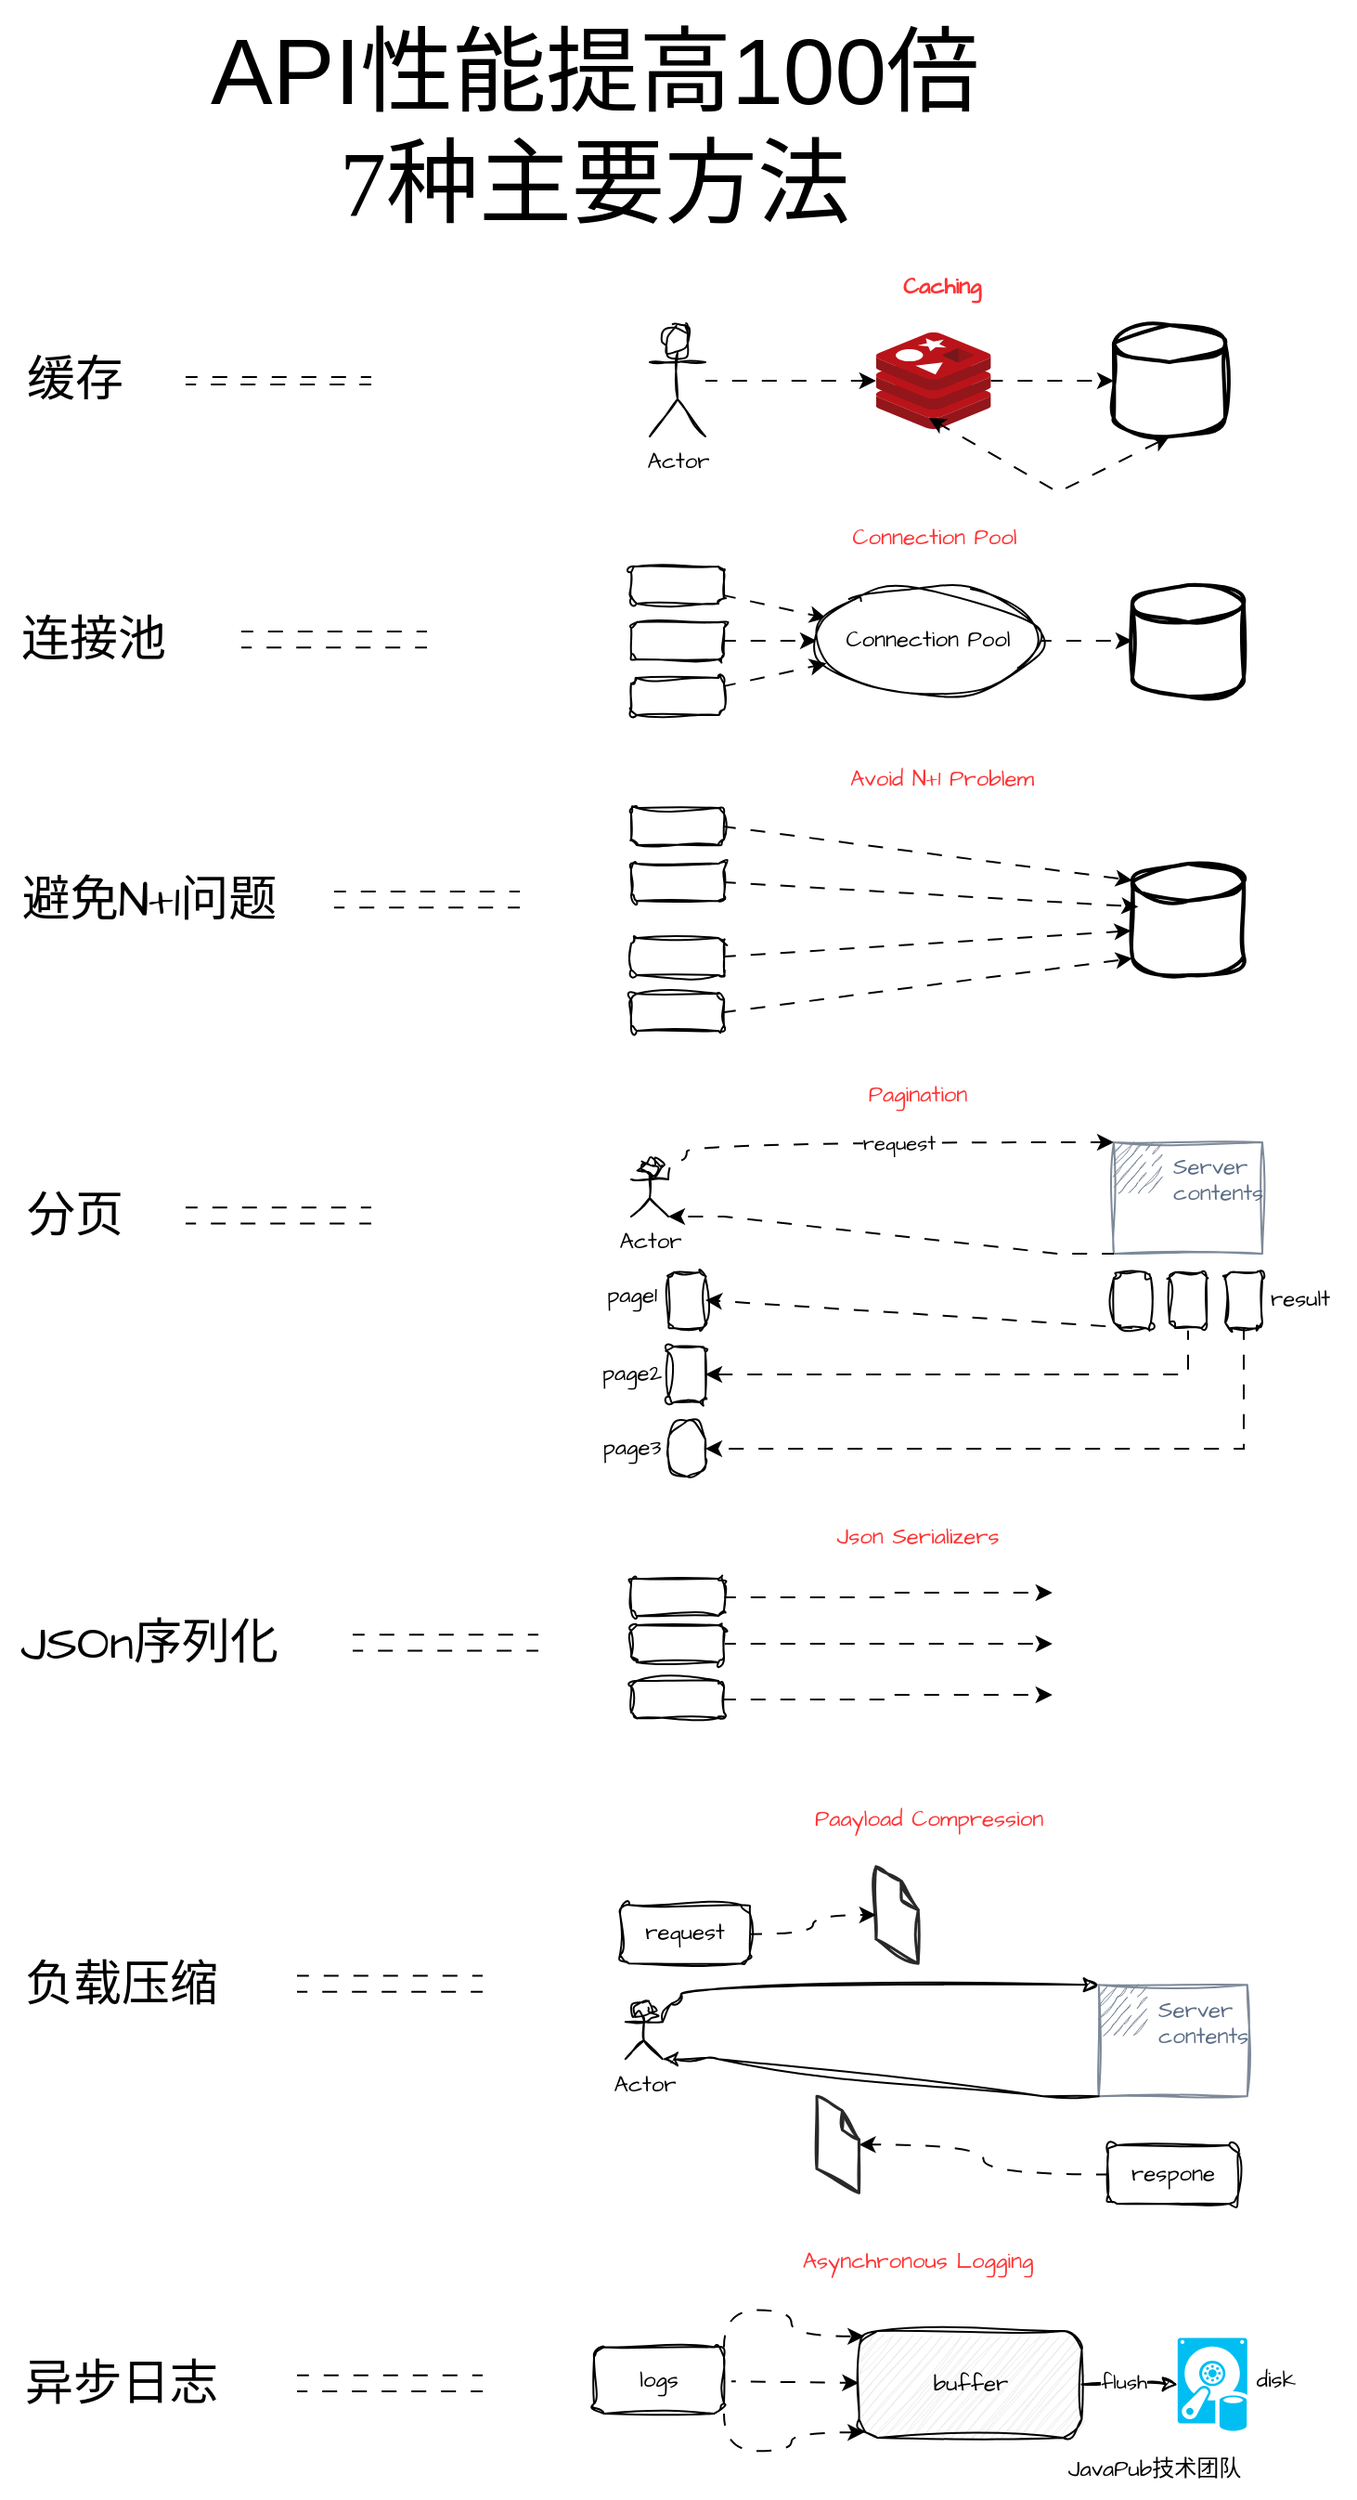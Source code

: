 <mxfile version="24.8.4">
  <diagram name="第 1 页" id="xSwY8589drfaOPCu5hti">
    <mxGraphModel dx="1865" dy="1044" grid="1" gridSize="10" guides="1" tooltips="1" connect="1" arrows="1" fold="1" page="1" pageScale="1" pageWidth="827" pageHeight="1169" math="0" shadow="0">
      <root>
        <mxCell id="0" />
        <mxCell id="1" parent="0" />
        <mxCell id="k_qER6fOcCXiL-DizDap-2" value="&lt;font face=&quot;Helvetica&quot; style=&quot;font-size: 50px;&quot;&gt;API性能提高100倍&lt;/font&gt;&lt;div style=&quot;font-size: 50px;&quot;&gt;&lt;div style=&quot;&quot;&gt;&lt;font face=&quot;_zcXrtlh5u2Q-dHwDHXc&quot; style=&quot;font-size: 50px;&quot;&gt;7种主要方法&lt;/font&gt;&lt;/div&gt;&lt;/div&gt;" style="text;html=1;align=center;verticalAlign=middle;resizable=0;points=[];autosize=1;strokeColor=none;fillColor=none;fontFamily=Architects Daughter;fontSource=https%3A%2F%2Ffonts.googleapis.com%2Fcss%3Ffamily%3DArchitects%2BDaughter;" parent="1" vertex="1">
          <mxGeometry x="180" y="55" width="440" height="140" as="geometry" />
        </mxCell>
        <mxCell id="k_qER6fOcCXiL-DizDap-3" value="&lt;font style=&quot;font-size: 26px;&quot;&gt;缓存&lt;/font&gt;" style="text;html=1;align=center;verticalAlign=middle;resizable=0;points=[];autosize=1;strokeColor=none;fillColor=none;fontFamily=Architects Daughter;fontSource=https%3A%2F%2Ffonts.googleapis.com%2Fcss%3Ffamily%3DArchitects%2BDaughter;sketch=1;curveFitting=1;jiggle=2;" parent="1" vertex="1">
          <mxGeometry x="80" y="240" width="80" height="40" as="geometry" />
        </mxCell>
        <mxCell id="k_qER6fOcCXiL-DizDap-5" value="" style="shape=link;html=1;rounded=0;hachureGap=4;fontFamily=Architects Daughter;fontSource=https%3A%2F%2Ffonts.googleapis.com%2Fcss%3Ffamily%3DArchitects%2BDaughter;flowAnimation=1;" parent="1" edge="1">
          <mxGeometry width="100" relative="1" as="geometry">
            <mxPoint x="180" y="260" as="sourcePoint" />
            <mxPoint x="280" y="260" as="targetPoint" />
          </mxGeometry>
        </mxCell>
        <mxCell id="k_qER6fOcCXiL-DizDap-28" value="" style="edgeStyle=orthogonalEdgeStyle;rounded=0;hachureGap=4;orthogonalLoop=1;jettySize=auto;html=1;fontFamily=Architects Daughter;fontSource=https%3A%2F%2Ffonts.googleapis.com%2Fcss%3Ffamily%3DArchitects%2BDaughter;flowAnimation=1;" parent="1" source="k_qER6fOcCXiL-DizDap-12" target="k_qER6fOcCXiL-DizDap-25" edge="1">
          <mxGeometry relative="1" as="geometry" />
        </mxCell>
        <mxCell id="k_qER6fOcCXiL-DizDap-12" value="" style="image;aspect=fixed;html=1;points=[];align=center;fontSize=12;image=img/lib/mscae/Cache_Redis_Product.svg;hachureGap=4;fontFamily=Architects Daughter;fontSource=https%3A%2F%2Ffonts.googleapis.com%2Fcss%3Ffamily%3DArchitects%2BDaughter;sketch=1;curveFitting=1;jiggle=2;" parent="1" vertex="1">
          <mxGeometry x="551.9" y="234" width="61.9" height="52" as="geometry" />
        </mxCell>
        <mxCell id="k_qER6fOcCXiL-DizDap-16" value="" style="edgeStyle=orthogonalEdgeStyle;rounded=0;hachureGap=4;orthogonalLoop=1;jettySize=auto;html=1;fontFamily=Architects Daughter;fontSource=https%3A%2F%2Ffonts.googleapis.com%2Fcss%3Ffamily%3DArchitects%2BDaughter;flowAnimation=1;" parent="1" source="k_qER6fOcCXiL-DizDap-14" target="k_qER6fOcCXiL-DizDap-12" edge="1">
          <mxGeometry relative="1" as="geometry" />
        </mxCell>
        <mxCell id="k_qER6fOcCXiL-DizDap-14" value="Actor" style="shape=umlActor;verticalLabelPosition=bottom;verticalAlign=top;html=1;outlineConnect=0;sketch=1;hachureGap=4;jiggle=2;curveFitting=1;fontFamily=Architects Daughter;fontSource=https%3A%2F%2Ffonts.googleapis.com%2Fcss%3Ffamily%3DArchitects%2BDaughter;" parent="1" vertex="1">
          <mxGeometry x="430" y="230" width="30" height="60" as="geometry" />
        </mxCell>
        <mxCell id="k_qER6fOcCXiL-DizDap-25" value="" style="strokeWidth=2;html=1;shape=mxgraph.flowchart.database;whiteSpace=wrap;sketch=1;hachureGap=4;jiggle=2;curveFitting=1;fontFamily=Architects Daughter;fontSource=https%3A%2F%2Ffonts.googleapis.com%2Fcss%3Ffamily%3DArchitects%2BDaughter;" parent="1" vertex="1">
          <mxGeometry x="680" y="230" width="60" height="60" as="geometry" />
        </mxCell>
        <mxCell id="k_qER6fOcCXiL-DizDap-29" value="&lt;span style=&quot;font-size: 26px;&quot;&gt;连接池&lt;/span&gt;" style="text;html=1;align=center;verticalAlign=middle;resizable=0;points=[];autosize=1;strokeColor=none;fillColor=none;fontFamily=Architects Daughter;fontSource=https%3A%2F%2Ffonts.googleapis.com%2Fcss%3Ffamily%3DArchitects%2BDaughter;sketch=1;curveFitting=1;jiggle=2;" parent="1" vertex="1">
          <mxGeometry x="80" y="380" width="100" height="40" as="geometry" />
        </mxCell>
        <mxCell id="k_qER6fOcCXiL-DizDap-30" value="" style="shape=link;html=1;rounded=0;hachureGap=4;fontFamily=Architects Daughter;fontSource=https%3A%2F%2Ffonts.googleapis.com%2Fcss%3Ffamily%3DArchitects%2BDaughter;flowAnimation=1;width=8.571;" parent="1" edge="1">
          <mxGeometry width="100" relative="1" as="geometry">
            <mxPoint x="210" y="399.33" as="sourcePoint" />
            <mxPoint x="310" y="399.33" as="targetPoint" />
          </mxGeometry>
        </mxCell>
        <mxCell id="k_qER6fOcCXiL-DizDap-31" value="&lt;b&gt;&lt;font color=&quot;#ff3333&quot;&gt;Caching&lt;/font&gt;&lt;/b&gt;" style="text;html=1;align=center;verticalAlign=middle;resizable=0;points=[];autosize=1;strokeColor=none;fillColor=none;fontFamily=Architects Daughter;fontSource=https%3A%2F%2Ffonts.googleapis.com%2Fcss%3Ffamily%3DArchitects%2BDaughter;" parent="1" vertex="1">
          <mxGeometry x="551.9" y="195" width="70" height="30" as="geometry" />
        </mxCell>
        <mxCell id="k_qER6fOcCXiL-DizDap-32" value="" style="endArrow=classic;startArrow=classic;html=1;rounded=0;hachureGap=4;fontFamily=Architects Daughter;fontSource=https%3A%2F%2Ffonts.googleapis.com%2Fcss%3Ffamily%3DArchitects%2BDaughter;flowAnimation=1;entryX=0.5;entryY=1;entryDx=0;entryDy=0;entryPerimeter=0;exitX=0.461;exitY=0.885;exitDx=0;exitDy=0;exitPerimeter=0;" parent="1" source="k_qER6fOcCXiL-DizDap-12" target="k_qER6fOcCXiL-DizDap-25" edge="1">
          <mxGeometry width="50" height="50" relative="1" as="geometry">
            <mxPoint x="580" y="290" as="sourcePoint" />
            <mxPoint x="710" y="300" as="targetPoint" />
            <Array as="points">
              <mxPoint x="650" y="320" />
            </Array>
          </mxGeometry>
        </mxCell>
        <mxCell id="k_qER6fOcCXiL-DizDap-38" value="" style="rounded=0;hachureGap=4;orthogonalLoop=1;jettySize=auto;html=1;fontFamily=Architects Daughter;fontSource=https%3A%2F%2Ffonts.googleapis.com%2Fcss%3Ffamily%3DArchitects%2BDaughter;flowAnimation=1;" parent="1" source="k_qER6fOcCXiL-DizDap-33" target="k_qER6fOcCXiL-DizDap-36" edge="1">
          <mxGeometry relative="1" as="geometry" />
        </mxCell>
        <mxCell id="k_qER6fOcCXiL-DizDap-33" value="" style="rounded=1;whiteSpace=wrap;html=1;sketch=1;hachureGap=4;jiggle=2;curveFitting=1;fontFamily=Architects Daughter;fontSource=https%3A%2F%2Ffonts.googleapis.com%2Fcss%3Ffamily%3DArchitects%2BDaughter;" parent="1" vertex="1">
          <mxGeometry x="420" y="360" width="50" height="20" as="geometry" />
        </mxCell>
        <mxCell id="k_qER6fOcCXiL-DizDap-39" value="" style="edgeStyle=orthogonalEdgeStyle;rounded=0;hachureGap=4;orthogonalLoop=1;jettySize=auto;html=1;fontFamily=Architects Daughter;fontSource=https%3A%2F%2Ffonts.googleapis.com%2Fcss%3Ffamily%3DArchitects%2BDaughter;flowAnimation=1;" parent="1" source="k_qER6fOcCXiL-DizDap-34" target="k_qER6fOcCXiL-DizDap-36" edge="1">
          <mxGeometry relative="1" as="geometry" />
        </mxCell>
        <mxCell id="k_qER6fOcCXiL-DizDap-34" value="" style="rounded=1;whiteSpace=wrap;html=1;sketch=1;hachureGap=4;jiggle=2;curveFitting=1;fontFamily=Architects Daughter;fontSource=https%3A%2F%2Ffonts.googleapis.com%2Fcss%3Ffamily%3DArchitects%2BDaughter;" parent="1" vertex="1">
          <mxGeometry x="420" y="390" width="50" height="20" as="geometry" />
        </mxCell>
        <mxCell id="k_qER6fOcCXiL-DizDap-40" value="" style="rounded=0;hachureGap=4;orthogonalLoop=1;jettySize=auto;html=1;fontFamily=Architects Daughter;fontSource=https%3A%2F%2Ffonts.googleapis.com%2Fcss%3Ffamily%3DArchitects%2BDaughter;flowAnimation=1;" parent="1" source="k_qER6fOcCXiL-DizDap-35" target="k_qER6fOcCXiL-DizDap-36" edge="1">
          <mxGeometry relative="1" as="geometry" />
        </mxCell>
        <mxCell id="k_qER6fOcCXiL-DizDap-35" value="" style="rounded=1;whiteSpace=wrap;html=1;sketch=1;hachureGap=4;jiggle=2;curveFitting=1;fontFamily=Architects Daughter;fontSource=https%3A%2F%2Ffonts.googleapis.com%2Fcss%3Ffamily%3DArchitects%2BDaughter;" parent="1" vertex="1">
          <mxGeometry x="420" y="420" width="50" height="20" as="geometry" />
        </mxCell>
        <mxCell id="k_qER6fOcCXiL-DizDap-41" value="" style="edgeStyle=orthogonalEdgeStyle;rounded=0;hachureGap=4;orthogonalLoop=1;jettySize=auto;html=1;fontFamily=Architects Daughter;fontSource=https%3A%2F%2Ffonts.googleapis.com%2Fcss%3Ffamily%3DArchitects%2BDaughter;flowAnimation=1;" parent="1" source="k_qER6fOcCXiL-DizDap-36" target="k_qER6fOcCXiL-DizDap-37" edge="1">
          <mxGeometry relative="1" as="geometry" />
        </mxCell>
        <mxCell id="k_qER6fOcCXiL-DizDap-36" value="Connection Pool" style="ellipse;whiteSpace=wrap;html=1;sketch=1;hachureGap=4;jiggle=2;curveFitting=1;fontFamily=Architects Daughter;fontSource=https%3A%2F%2Ffonts.googleapis.com%2Fcss%3Ffamily%3DArchitects%2BDaughter;" parent="1" vertex="1">
          <mxGeometry x="520" y="370" width="120" height="60" as="geometry" />
        </mxCell>
        <mxCell id="k_qER6fOcCXiL-DizDap-37" value="" style="strokeWidth=2;html=1;shape=mxgraph.flowchart.database;whiteSpace=wrap;sketch=1;hachureGap=4;jiggle=2;curveFitting=1;fontFamily=Architects Daughter;fontSource=https%3A%2F%2Ffonts.googleapis.com%2Fcss%3Ffamily%3DArchitects%2BDaughter;" parent="1" vertex="1">
          <mxGeometry x="690" y="370" width="60" height="60" as="geometry" />
        </mxCell>
        <mxCell id="k_qER6fOcCXiL-DizDap-42" value="&lt;span style=&quot;text-wrap-mode: wrap;&quot;&gt;&lt;font color=&quot;#ff3333&quot;&gt;Connection Pool&lt;/font&gt;&lt;/span&gt;" style="text;html=1;align=center;verticalAlign=middle;resizable=0;points=[];autosize=1;strokeColor=none;fillColor=none;fontFamily=Architects Daughter;fontSource=https%3A%2F%2Ffonts.googleapis.com%2Fcss%3Ffamily%3DArchitects%2BDaughter;" parent="1" vertex="1">
          <mxGeometry x="527.85" y="330" width="110" height="30" as="geometry" />
        </mxCell>
        <mxCell id="k_qER6fOcCXiL-DizDap-43" value="&lt;span style=&quot;font-size: 26px;&quot;&gt;避免N+1问题&lt;/span&gt;" style="text;html=1;align=center;verticalAlign=middle;resizable=0;points=[];autosize=1;strokeColor=none;fillColor=none;fontFamily=Architects Daughter;fontSource=https%3A%2F%2Ffonts.googleapis.com%2Fcss%3Ffamily%3DArchitects%2BDaughter;sketch=1;curveFitting=1;jiggle=2;" parent="1" vertex="1">
          <mxGeometry x="80" y="520" width="160" height="40" as="geometry" />
        </mxCell>
        <mxCell id="k_qER6fOcCXiL-DizDap-44" value="" style="shape=link;html=1;rounded=0;hachureGap=4;fontFamily=Architects Daughter;fontSource=https%3A%2F%2Ffonts.googleapis.com%2Fcss%3Ffamily%3DArchitects%2BDaughter;flowAnimation=1;width=8.571;" parent="1" edge="1">
          <mxGeometry width="100" relative="1" as="geometry">
            <mxPoint x="260" y="539.33" as="sourcePoint" />
            <mxPoint x="360" y="539.33" as="targetPoint" />
          </mxGeometry>
        </mxCell>
        <mxCell id="k_qER6fOcCXiL-DizDap-45" value="" style="rounded=1;whiteSpace=wrap;html=1;sketch=1;hachureGap=4;jiggle=2;curveFitting=1;fontFamily=Architects Daughter;fontSource=https%3A%2F%2Ffonts.googleapis.com%2Fcss%3Ffamily%3DArchitects%2BDaughter;" parent="1" vertex="1">
          <mxGeometry x="420" y="490" width="50" height="20" as="geometry" />
        </mxCell>
        <mxCell id="k_qER6fOcCXiL-DizDap-46" value="" style="rounded=1;whiteSpace=wrap;html=1;sketch=1;hachureGap=4;jiggle=2;curveFitting=1;fontFamily=Architects Daughter;fontSource=https%3A%2F%2Ffonts.googleapis.com%2Fcss%3Ffamily%3DArchitects%2BDaughter;" parent="1" vertex="1">
          <mxGeometry x="420" y="520" width="50" height="20" as="geometry" />
        </mxCell>
        <mxCell id="k_qER6fOcCXiL-DizDap-47" value="" style="rounded=1;whiteSpace=wrap;html=1;sketch=1;hachureGap=4;jiggle=2;curveFitting=1;fontFamily=Architects Daughter;fontSource=https%3A%2F%2Ffonts.googleapis.com%2Fcss%3Ffamily%3DArchitects%2BDaughter;" parent="1" vertex="1">
          <mxGeometry x="420" y="560" width="50" height="20" as="geometry" />
        </mxCell>
        <mxCell id="k_qER6fOcCXiL-DizDap-48" value="" style="rounded=1;whiteSpace=wrap;html=1;sketch=1;hachureGap=4;jiggle=2;curveFitting=1;fontFamily=Architects Daughter;fontSource=https%3A%2F%2Ffonts.googleapis.com%2Fcss%3Ffamily%3DArchitects%2BDaughter;" parent="1" vertex="1">
          <mxGeometry x="420" y="590" width="50" height="20" as="geometry" />
        </mxCell>
        <mxCell id="k_qER6fOcCXiL-DizDap-49" value="" style="strokeWidth=2;html=1;shape=mxgraph.flowchart.database;whiteSpace=wrap;sketch=1;hachureGap=4;jiggle=2;curveFitting=1;fontFamily=Architects Daughter;fontSource=https%3A%2F%2Ffonts.googleapis.com%2Fcss%3Ffamily%3DArchitects%2BDaughter;" parent="1" vertex="1">
          <mxGeometry x="690" y="520" width="60" height="60" as="geometry" />
        </mxCell>
        <mxCell id="k_qER6fOcCXiL-DizDap-53" style="rounded=0;hachureGap=4;orthogonalLoop=1;jettySize=auto;html=1;exitX=1;exitY=0.5;exitDx=0;exitDy=0;entryX=0;entryY=0.15;entryDx=0;entryDy=0;entryPerimeter=0;fontFamily=Architects Daughter;fontSource=https%3A%2F%2Ffonts.googleapis.com%2Fcss%3Ffamily%3DArchitects%2BDaughter;flowAnimation=1;" parent="1" source="k_qER6fOcCXiL-DizDap-45" target="k_qER6fOcCXiL-DizDap-49" edge="1">
          <mxGeometry relative="1" as="geometry" />
        </mxCell>
        <mxCell id="k_qER6fOcCXiL-DizDap-54" style="rounded=0;hachureGap=4;orthogonalLoop=1;jettySize=auto;html=1;exitX=1;exitY=0.5;exitDx=0;exitDy=0;entryX=0.053;entryY=0.387;entryDx=0;entryDy=0;entryPerimeter=0;fontFamily=Architects Daughter;fontSource=https%3A%2F%2Ffonts.googleapis.com%2Fcss%3Ffamily%3DArchitects%2BDaughter;flowAnimation=1;" parent="1" source="k_qER6fOcCXiL-DizDap-46" target="k_qER6fOcCXiL-DizDap-49" edge="1">
          <mxGeometry relative="1" as="geometry" />
        </mxCell>
        <mxCell id="k_qER6fOcCXiL-DizDap-55" style="rounded=0;hachureGap=4;orthogonalLoop=1;jettySize=auto;html=1;exitX=1;exitY=0.5;exitDx=0;exitDy=0;entryX=-0.012;entryY=0.602;entryDx=0;entryDy=0;entryPerimeter=0;fontFamily=Architects Daughter;fontSource=https%3A%2F%2Ffonts.googleapis.com%2Fcss%3Ffamily%3DArchitects%2BDaughter;flowAnimation=1;" parent="1" source="k_qER6fOcCXiL-DizDap-47" target="k_qER6fOcCXiL-DizDap-49" edge="1">
          <mxGeometry relative="1" as="geometry" />
        </mxCell>
        <mxCell id="k_qER6fOcCXiL-DizDap-56" style="rounded=0;hachureGap=4;orthogonalLoop=1;jettySize=auto;html=1;exitX=1;exitY=0.5;exitDx=0;exitDy=0;entryX=0;entryY=0.85;entryDx=0;entryDy=0;entryPerimeter=0;fontFamily=Architects Daughter;fontSource=https%3A%2F%2Ffonts.googleapis.com%2Fcss%3Ffamily%3DArchitects%2BDaughter;flowAnimation=1;" parent="1" source="k_qER6fOcCXiL-DizDap-48" target="k_qER6fOcCXiL-DizDap-49" edge="1">
          <mxGeometry relative="1" as="geometry" />
        </mxCell>
        <mxCell id="k_qER6fOcCXiL-DizDap-57" value="&lt;span style=&quot;font-size: 26px;&quot;&gt;分页&lt;/span&gt;" style="text;html=1;align=center;verticalAlign=middle;resizable=0;points=[];autosize=1;strokeColor=none;fillColor=none;fontFamily=Architects Daughter;fontSource=https%3A%2F%2Ffonts.googleapis.com%2Fcss%3Ffamily%3DArchitects%2BDaughter;sketch=1;curveFitting=1;jiggle=2;" parent="1" vertex="1">
          <mxGeometry x="80" y="690" width="80" height="40" as="geometry" />
        </mxCell>
        <mxCell id="k_qER6fOcCXiL-DizDap-58" value="" style="shape=link;html=1;rounded=0;hachureGap=4;fontFamily=Architects Daughter;fontSource=https%3A%2F%2Ffonts.googleapis.com%2Fcss%3Ffamily%3DArchitects%2BDaughter;flowAnimation=1;width=8.571;" parent="1" edge="1">
          <mxGeometry width="100" relative="1" as="geometry">
            <mxPoint x="180" y="709.44" as="sourcePoint" />
            <mxPoint x="280" y="709.44" as="targetPoint" />
          </mxGeometry>
        </mxCell>
        <mxCell id="k_qER6fOcCXiL-DizDap-62" style="edgeStyle=orthogonalEdgeStyle;rounded=0;hachureGap=4;orthogonalLoop=1;jettySize=auto;html=1;exitX=1;exitY=0.333;exitDx=0;exitDy=0;exitPerimeter=0;entryX=0;entryY=0;entryDx=0;entryDy=0;fontFamily=Architects Daughter;fontSource=https%3A%2F%2Ffonts.googleapis.com%2Fcss%3Ffamily%3DArchitects%2BDaughter;flowAnimation=1;curved=1;" parent="1" source="k_qER6fOcCXiL-DizDap-59" target="k_qER6fOcCXiL-DizDap-61" edge="1">
          <mxGeometry relative="1" as="geometry">
            <Array as="points">
              <mxPoint x="440" y="680" />
              <mxPoint x="450" y="680" />
              <mxPoint x="450" y="670" />
            </Array>
          </mxGeometry>
        </mxCell>
        <mxCell id="k_qER6fOcCXiL-DizDap-122" value="request" style="edgeLabel;html=1;align=center;verticalAlign=middle;resizable=0;points=[];sketch=1;hachureGap=4;jiggle=2;curveFitting=1;fontFamily=Architects Daughter;fontSource=https%3A%2F%2Ffonts.googleapis.com%2Fcss%3Ffamily%3DArchitects%2BDaughter;" parent="k_qER6fOcCXiL-DizDap-62" vertex="1" connectable="0">
          <mxGeometry x="0.034" y="-3" relative="1" as="geometry">
            <mxPoint x="9" y="-3" as="offset" />
          </mxGeometry>
        </mxCell>
        <mxCell id="k_qER6fOcCXiL-DizDap-59" value="Actor" style="shape=umlActor;verticalLabelPosition=bottom;verticalAlign=top;html=1;outlineConnect=0;sketch=1;hachureGap=4;jiggle=2;curveFitting=1;fontFamily=Architects Daughter;fontSource=https%3A%2F%2Ffonts.googleapis.com%2Fcss%3Ffamily%3DArchitects%2BDaughter;" parent="1" vertex="1">
          <mxGeometry x="420" y="680" width="20" height="30" as="geometry" />
        </mxCell>
        <mxCell id="k_qER6fOcCXiL-DizDap-61" value="Server contents" style="points=[[0,0],[0.25,0],[0.5,0],[0.75,0],[1,0],[1,0.25],[1,0.5],[1,0.75],[1,1],[0.75,1],[0.5,1],[0.25,1],[0,1],[0,0.75],[0,0.5],[0,0.25]];outlineConnect=0;gradientColor=none;html=1;whiteSpace=wrap;fontSize=12;fontStyle=0;container=1;pointerEvents=0;collapsible=0;recursiveResize=0;shape=mxgraph.aws4.group;grIcon=mxgraph.aws4.group_on_premise;strokeColor=#7D8998;fillColor=none;verticalAlign=top;align=left;spacingLeft=30;fontColor=#5A6C86;dashed=0;sketch=1;hachureGap=4;jiggle=2;curveFitting=1;fontFamily=Architects Daughter;fontSource=https%3A%2F%2Ffonts.googleapis.com%2Fcss%3Ffamily%3DArchitects%2BDaughter;" parent="1" vertex="1">
          <mxGeometry x="680" y="670" width="80" height="60" as="geometry" />
        </mxCell>
        <mxCell id="k_qER6fOcCXiL-DizDap-63" style="rounded=0;hachureGap=4;orthogonalLoop=1;jettySize=auto;html=1;exitX=0;exitY=1;exitDx=0;exitDy=0;entryX=1;entryY=1;entryDx=0;entryDy=0;entryPerimeter=0;fontFamily=Architects Daughter;fontSource=https%3A%2F%2Ffonts.googleapis.com%2Fcss%3Ffamily%3DArchitects%2BDaughter;flowAnimation=1;edgeStyle=entityRelationEdgeStyle;" parent="1" source="k_qER6fOcCXiL-DizDap-61" target="k_qER6fOcCXiL-DizDap-59" edge="1">
          <mxGeometry relative="1" as="geometry" />
        </mxCell>
        <mxCell id="k_qER6fOcCXiL-DizDap-65" value="" style="rounded=1;whiteSpace=wrap;html=1;sketch=1;hachureGap=4;jiggle=2;curveFitting=1;fontFamily=Architects Daughter;fontSource=https%3A%2F%2Ffonts.googleapis.com%2Fcss%3Ffamily%3DArchitects%2BDaughter;" parent="1" vertex="1">
          <mxGeometry x="440" y="740" width="20" height="30" as="geometry" />
        </mxCell>
        <mxCell id="k_qER6fOcCXiL-DizDap-66" value="" style="rounded=1;whiteSpace=wrap;html=1;sketch=1;hachureGap=4;jiggle=2;curveFitting=1;fontFamily=Architects Daughter;fontSource=https%3A%2F%2Ffonts.googleapis.com%2Fcss%3Ffamily%3DArchitects%2BDaughter;" parent="1" vertex="1">
          <mxGeometry x="440" y="780" width="20" height="30" as="geometry" />
        </mxCell>
        <mxCell id="k_qER6fOcCXiL-DizDap-67" value="" style="rounded=1;whiteSpace=wrap;html=1;sketch=1;hachureGap=4;jiggle=2;curveFitting=1;fontFamily=Architects Daughter;fontSource=https%3A%2F%2Ffonts.googleapis.com%2Fcss%3Ffamily%3DArchitects%2BDaughter;arcSize=50;" parent="1" vertex="1">
          <mxGeometry x="440" y="820" width="20" height="30" as="geometry" />
        </mxCell>
        <mxCell id="k_qER6fOcCXiL-DizDap-68" value="page1" style="text;html=1;align=center;verticalAlign=middle;resizable=0;points=[];autosize=1;strokeColor=none;fillColor=none;fontFamily=Architects Daughter;fontSource=https%3A%2F%2Ffonts.googleapis.com%2Fcss%3Ffamily%3DArchitects%2BDaughter;" parent="1" vertex="1">
          <mxGeometry x="395" y="738" width="50" height="30" as="geometry" />
        </mxCell>
        <mxCell id="k_qER6fOcCXiL-DizDap-69" value="page2" style="text;html=1;align=center;verticalAlign=middle;resizable=0;points=[];autosize=1;strokeColor=none;fillColor=none;fontFamily=Architects Daughter;fontSource=https%3A%2F%2Ffonts.googleapis.com%2Fcss%3Ffamily%3DArchitects%2BDaughter;" parent="1" vertex="1">
          <mxGeometry x="390" y="780" width="60" height="30" as="geometry" />
        </mxCell>
        <mxCell id="k_qER6fOcCXiL-DizDap-70" value="page3" style="text;html=1;align=center;verticalAlign=middle;resizable=0;points=[];autosize=1;strokeColor=none;fillColor=none;fontFamily=Architects Daughter;fontSource=https%3A%2F%2Ffonts.googleapis.com%2Fcss%3Ffamily%3DArchitects%2BDaughter;" parent="1" vertex="1">
          <mxGeometry x="390" y="820" width="60" height="30" as="geometry" />
        </mxCell>
        <mxCell id="k_qER6fOcCXiL-DizDap-74" style="rounded=0;hachureGap=4;orthogonalLoop=1;jettySize=auto;html=1;exitX=0.5;exitY=1;exitDx=0;exitDy=0;entryX=1;entryY=0.5;entryDx=0;entryDy=0;fontFamily=Architects Daughter;fontSource=https%3A%2F%2Ffonts.googleapis.com%2Fcss%3Ffamily%3DArchitects%2BDaughter;flowAnimation=1;" parent="1" source="k_qER6fOcCXiL-DizDap-71" target="k_qER6fOcCXiL-DizDap-65" edge="1">
          <mxGeometry relative="1" as="geometry" />
        </mxCell>
        <mxCell id="k_qER6fOcCXiL-DizDap-71" value="" style="rounded=1;whiteSpace=wrap;html=1;sketch=1;hachureGap=4;jiggle=2;curveFitting=1;fontFamily=Architects Daughter;fontSource=https%3A%2F%2Ffonts.googleapis.com%2Fcss%3Ffamily%3DArchitects%2BDaughter;" parent="1" vertex="1">
          <mxGeometry x="680" y="740" width="20" height="30" as="geometry" />
        </mxCell>
        <mxCell id="k_qER6fOcCXiL-DizDap-75" style="edgeStyle=orthogonalEdgeStyle;rounded=0;hachureGap=4;orthogonalLoop=1;jettySize=auto;html=1;exitX=0.5;exitY=1;exitDx=0;exitDy=0;entryX=1;entryY=0.5;entryDx=0;entryDy=0;fontFamily=Architects Daughter;fontSource=https%3A%2F%2Ffonts.googleapis.com%2Fcss%3Ffamily%3DArchitects%2BDaughter;flowAnimation=1;" parent="1" source="k_qER6fOcCXiL-DizDap-72" target="k_qER6fOcCXiL-DizDap-66" edge="1">
          <mxGeometry relative="1" as="geometry" />
        </mxCell>
        <mxCell id="k_qER6fOcCXiL-DizDap-72" value="" style="rounded=1;whiteSpace=wrap;html=1;sketch=1;hachureGap=4;jiggle=2;curveFitting=1;fontFamily=Architects Daughter;fontSource=https%3A%2F%2Ffonts.googleapis.com%2Fcss%3Ffamily%3DArchitects%2BDaughter;" parent="1" vertex="1">
          <mxGeometry x="710" y="740" width="20" height="30" as="geometry" />
        </mxCell>
        <mxCell id="k_qER6fOcCXiL-DizDap-76" style="edgeStyle=orthogonalEdgeStyle;rounded=0;hachureGap=4;orthogonalLoop=1;jettySize=auto;html=1;exitX=0.5;exitY=1;exitDx=0;exitDy=0;entryX=1;entryY=0.5;entryDx=0;entryDy=0;fontFamily=Architects Daughter;fontSource=https%3A%2F%2Ffonts.googleapis.com%2Fcss%3Ffamily%3DArchitects%2BDaughter;flowAnimation=1;" parent="1" source="k_qER6fOcCXiL-DizDap-73" target="k_qER6fOcCXiL-DizDap-67" edge="1">
          <mxGeometry relative="1" as="geometry" />
        </mxCell>
        <mxCell id="k_qER6fOcCXiL-DizDap-73" value="" style="rounded=1;whiteSpace=wrap;html=1;sketch=1;hachureGap=4;jiggle=2;curveFitting=1;fontFamily=Architects Daughter;fontSource=https%3A%2F%2Ffonts.googleapis.com%2Fcss%3Ffamily%3DArchitects%2BDaughter;" parent="1" vertex="1">
          <mxGeometry x="740" y="740" width="20" height="30" as="geometry" />
        </mxCell>
        <mxCell id="k_qER6fOcCXiL-DizDap-77" value="result" style="text;html=1;align=center;verticalAlign=middle;resizable=0;points=[];autosize=1;strokeColor=none;fillColor=none;fontFamily=Architects Daughter;fontSource=https%3A%2F%2Ffonts.googleapis.com%2Fcss%3Ffamily%3DArchitects%2BDaughter;" parent="1" vertex="1">
          <mxGeometry x="750" y="740" width="60" height="30" as="geometry" />
        </mxCell>
        <mxCell id="k_qER6fOcCXiL-DizDap-78" value="&lt;span style=&quot;font-size: 26px;&quot;&gt;JSOn序列化&lt;/span&gt;" style="text;html=1;align=center;verticalAlign=middle;resizable=0;points=[];autosize=1;strokeColor=none;fillColor=none;fontFamily=Architects Daughter;fontSource=https%3A%2F%2Ffonts.googleapis.com%2Fcss%3Ffamily%3DArchitects%2BDaughter;sketch=1;curveFitting=1;jiggle=2;" parent="1" vertex="1">
          <mxGeometry x="80" y="920" width="160" height="40" as="geometry" />
        </mxCell>
        <mxCell id="k_qER6fOcCXiL-DizDap-79" value="" style="shape=link;html=1;rounded=0;hachureGap=4;fontFamily=Architects Daughter;fontSource=https%3A%2F%2Ffonts.googleapis.com%2Fcss%3Ffamily%3DArchitects%2BDaughter;flowAnimation=1;width=8.571;" parent="1" edge="1">
          <mxGeometry width="100" relative="1" as="geometry">
            <mxPoint x="270" y="939.44" as="sourcePoint" />
            <mxPoint x="370" y="939.44" as="targetPoint" />
          </mxGeometry>
        </mxCell>
        <mxCell id="k_qER6fOcCXiL-DizDap-81" value="" style="shape=image;html=1;verticalAlign=top;verticalLabelPosition=bottom;labelBackgroundColor=#ffffff;imageAspect=0;aspect=fixed;image=https://cdn2.iconfinder.com/data/icons/boxicons-solid-vol-2/24/bxs-file-json-128.png;sketch=1;hachureGap=4;jiggle=2;curveFitting=1;fontFamily=Architects Daughter;fontSource=https%3A%2F%2Ffonts.googleapis.com%2Fcss%3Ffamily%3DArchitects%2BDaughter;" parent="1" vertex="1">
          <mxGeometry x="646.9" y="885" width="110" height="110" as="geometry" />
        </mxCell>
        <mxCell id="k_qER6fOcCXiL-DizDap-85" style="edgeStyle=orthogonalEdgeStyle;rounded=0;hachureGap=4;orthogonalLoop=1;jettySize=auto;html=1;exitX=1;exitY=0.5;exitDx=0;exitDy=0;entryX=0;entryY=0.25;entryDx=0;entryDy=0;fontFamily=Architects Daughter;fontSource=https%3A%2F%2Ffonts.googleapis.com%2Fcss%3Ffamily%3DArchitects%2BDaughter;flowAnimation=1;" parent="1" source="k_qER6fOcCXiL-DizDap-82" target="k_qER6fOcCXiL-DizDap-81" edge="1">
          <mxGeometry relative="1" as="geometry" />
        </mxCell>
        <mxCell id="k_qER6fOcCXiL-DizDap-82" value="" style="rounded=1;whiteSpace=wrap;html=1;sketch=1;hachureGap=4;jiggle=2;curveFitting=1;fontFamily=Architects Daughter;fontSource=https%3A%2F%2Ffonts.googleapis.com%2Fcss%3Ffamily%3DArchitects%2BDaughter;" parent="1" vertex="1">
          <mxGeometry x="420" y="905" width="50" height="20" as="geometry" />
        </mxCell>
        <mxCell id="k_qER6fOcCXiL-DizDap-86" style="edgeStyle=orthogonalEdgeStyle;rounded=0;hachureGap=4;orthogonalLoop=1;jettySize=auto;html=1;exitX=1;exitY=0.5;exitDx=0;exitDy=0;entryX=0;entryY=0.5;entryDx=0;entryDy=0;fontFamily=Architects Daughter;fontSource=https%3A%2F%2Ffonts.googleapis.com%2Fcss%3Ffamily%3DArchitects%2BDaughter;flowAnimation=1;" parent="1" source="k_qER6fOcCXiL-DizDap-83" target="k_qER6fOcCXiL-DizDap-81" edge="1">
          <mxGeometry relative="1" as="geometry" />
        </mxCell>
        <mxCell id="k_qER6fOcCXiL-DizDap-83" value="" style="rounded=1;whiteSpace=wrap;html=1;sketch=1;hachureGap=4;jiggle=2;curveFitting=1;fontFamily=Architects Daughter;fontSource=https%3A%2F%2Ffonts.googleapis.com%2Fcss%3Ffamily%3DArchitects%2BDaughter;" parent="1" vertex="1">
          <mxGeometry x="420" y="930" width="50" height="20" as="geometry" />
        </mxCell>
        <mxCell id="k_qER6fOcCXiL-DizDap-87" style="edgeStyle=orthogonalEdgeStyle;rounded=0;hachureGap=4;orthogonalLoop=1;jettySize=auto;html=1;exitX=1;exitY=0.5;exitDx=0;exitDy=0;entryX=0;entryY=0.75;entryDx=0;entryDy=0;fontFamily=Architects Daughter;fontSource=https%3A%2F%2Ffonts.googleapis.com%2Fcss%3Ffamily%3DArchitects%2BDaughter;flowAnimation=1;" parent="1" source="k_qER6fOcCXiL-DizDap-84" target="k_qER6fOcCXiL-DizDap-81" edge="1">
          <mxGeometry relative="1" as="geometry" />
        </mxCell>
        <mxCell id="k_qER6fOcCXiL-DizDap-84" value="" style="rounded=1;whiteSpace=wrap;html=1;sketch=1;hachureGap=4;jiggle=2;curveFitting=1;fontFamily=Architects Daughter;fontSource=https%3A%2F%2Ffonts.googleapis.com%2Fcss%3Ffamily%3DArchitects%2BDaughter;" parent="1" vertex="1">
          <mxGeometry x="420" y="960" width="50" height="20" as="geometry" />
        </mxCell>
        <mxCell id="k_qER6fOcCXiL-DizDap-88" value="&lt;span style=&quot;font-size: 26px;&quot;&gt;负载压缩&lt;/span&gt;" style="text;html=1;align=center;verticalAlign=middle;resizable=0;points=[];autosize=1;strokeColor=none;fillColor=none;fontFamily=Architects Daughter;fontSource=https%3A%2F%2Ffonts.googleapis.com%2Fcss%3Ffamily%3DArchitects%2BDaughter;sketch=1;curveFitting=1;jiggle=2;" parent="1" vertex="1">
          <mxGeometry x="80" y="1103.6" width="130" height="40" as="geometry" />
        </mxCell>
        <mxCell id="k_qER6fOcCXiL-DizDap-89" value="" style="shape=link;html=1;rounded=0;hachureGap=4;fontFamily=Architects Daughter;fontSource=https%3A%2F%2Ffonts.googleapis.com%2Fcss%3Ffamily%3DArchitects%2BDaughter;flowAnimation=1;width=8.571;" parent="1" edge="1">
          <mxGeometry width="100" relative="1" as="geometry">
            <mxPoint x="240" y="1123.04" as="sourcePoint" />
            <mxPoint x="340" y="1123.04" as="targetPoint" />
          </mxGeometry>
        </mxCell>
        <mxCell id="k_qER6fOcCXiL-DizDap-93" value="" style="verticalLabelPosition=bottom;html=1;verticalAlign=top;strokeWidth=1;align=center;outlineConnect=0;dashed=0;outlineConnect=0;shape=mxgraph.aws3d.file;aspect=fixed;strokeColor=#292929;sketch=1;hachureGap=4;jiggle=2;curveFitting=1;fontFamily=Architects Daughter;fontSource=https%3A%2F%2Ffonts.googleapis.com%2Fcss%3Ffamily%3DArchitects%2BDaughter;" parent="1" vertex="1">
          <mxGeometry x="551.9" y="1060" width="22.73" height="52.1" as="geometry" />
        </mxCell>
        <mxCell id="k_qER6fOcCXiL-DizDap-99" style="edgeStyle=orthogonalEdgeStyle;rounded=0;hachureGap=4;orthogonalLoop=1;jettySize=auto;html=1;exitX=1;exitY=0.333;exitDx=0;exitDy=0;exitPerimeter=0;entryX=0;entryY=0;entryDx=0;entryDy=0;fontFamily=Architects Daughter;fontSource=https%3A%2F%2Ffonts.googleapis.com%2Fcss%3Ffamily%3DArchitects%2BDaughter;flowAnimation=0;curved=1;sketch=1;curveFitting=1;jiggle=2;" parent="1" source="k_qER6fOcCXiL-DizDap-100" target="k_qER6fOcCXiL-DizDap-101" edge="1">
          <mxGeometry relative="1" as="geometry">
            <Array as="points">
              <mxPoint x="436.9" y="1133.6" />
              <mxPoint x="446.9" y="1133.6" />
              <mxPoint x="446.9" y="1123.6" />
            </Array>
          </mxGeometry>
        </mxCell>
        <mxCell id="k_qER6fOcCXiL-DizDap-100" value="Actor" style="shape=umlActor;verticalLabelPosition=bottom;verticalAlign=top;html=1;outlineConnect=0;sketch=1;hachureGap=4;jiggle=2;curveFitting=1;fontFamily=Architects Daughter;fontSource=https%3A%2F%2Ffonts.googleapis.com%2Fcss%3Ffamily%3DArchitects%2BDaughter;" parent="1" vertex="1">
          <mxGeometry x="416.9" y="1133.6" width="20" height="30" as="geometry" />
        </mxCell>
        <mxCell id="k_qER6fOcCXiL-DizDap-101" value="Server contents" style="points=[[0,0],[0.25,0],[0.5,0],[0.75,0],[1,0],[1,0.25],[1,0.5],[1,0.75],[1,1],[0.75,1],[0.5,1],[0.25,1],[0,1],[0,0.75],[0,0.5],[0,0.25]];outlineConnect=0;gradientColor=none;html=1;whiteSpace=wrap;fontSize=12;fontStyle=0;container=1;pointerEvents=0;collapsible=0;recursiveResize=0;shape=mxgraph.aws4.group;grIcon=mxgraph.aws4.group_on_premise;strokeColor=#7D8998;fillColor=none;verticalAlign=top;align=left;spacingLeft=30;fontColor=#5A6C86;dashed=0;sketch=1;hachureGap=4;jiggle=2;curveFitting=1;fontFamily=Architects Daughter;fontSource=https%3A%2F%2Ffonts.googleapis.com%2Fcss%3Ffamily%3DArchitects%2BDaughter;" parent="1" vertex="1">
          <mxGeometry x="671.9" y="1123.6" width="80" height="60" as="geometry" />
        </mxCell>
        <mxCell id="k_qER6fOcCXiL-DizDap-102" style="rounded=0;hachureGap=4;orthogonalLoop=1;jettySize=auto;html=1;exitX=0;exitY=1;exitDx=0;exitDy=0;entryX=1;entryY=1;entryDx=0;entryDy=0;entryPerimeter=0;fontFamily=Architects Daughter;fontSource=https%3A%2F%2Ffonts.googleapis.com%2Fcss%3Ffamily%3DArchitects%2BDaughter;flowAnimation=0;edgeStyle=entityRelationEdgeStyle;sketch=1;curveFitting=1;jiggle=2;" parent="1" source="k_qER6fOcCXiL-DizDap-101" target="k_qER6fOcCXiL-DizDap-100" edge="1">
          <mxGeometry relative="1" as="geometry" />
        </mxCell>
        <mxCell id="k_qER6fOcCXiL-DizDap-105" value="" style="edgeStyle=orthogonalEdgeStyle;rounded=0;hachureGap=4;orthogonalLoop=1;jettySize=auto;html=1;fontFamily=Architects Daughter;fontSource=https%3A%2F%2Ffonts.googleapis.com%2Fcss%3Ffamily%3DArchitects%2BDaughter;curved=1;flowAnimation=1;" parent="1" source="k_qER6fOcCXiL-DizDap-104" target="k_qER6fOcCXiL-DizDap-93" edge="1">
          <mxGeometry relative="1" as="geometry" />
        </mxCell>
        <mxCell id="k_qER6fOcCXiL-DizDap-104" value="request" style="rounded=1;whiteSpace=wrap;html=1;sketch=1;hachureGap=4;jiggle=2;curveFitting=1;fontFamily=Architects Daughter;fontSource=https%3A%2F%2Ffonts.googleapis.com%2Fcss%3Ffamily%3DArchitects%2BDaughter;" parent="1" vertex="1">
          <mxGeometry x="414" y="1080.6" width="70" height="31.5" as="geometry" />
        </mxCell>
        <mxCell id="k_qER6fOcCXiL-DizDap-108" style="edgeStyle=orthogonalEdgeStyle;rounded=0;hachureGap=4;orthogonalLoop=1;jettySize=auto;html=1;exitX=0;exitY=0.5;exitDx=0;exitDy=0;fontFamily=Architects Daughter;fontSource=https%3A%2F%2Ffonts.googleapis.com%2Fcss%3Ffamily%3DArchitects%2BDaughter;curved=1;flowAnimation=1;" parent="1" source="k_qER6fOcCXiL-DizDap-106" target="k_qER6fOcCXiL-DizDap-107" edge="1">
          <mxGeometry relative="1" as="geometry" />
        </mxCell>
        <mxCell id="k_qER6fOcCXiL-DizDap-106" value="respone" style="rounded=1;whiteSpace=wrap;html=1;sketch=1;hachureGap=4;jiggle=2;curveFitting=1;fontFamily=Architects Daughter;fontSource=https%3A%2F%2Ffonts.googleapis.com%2Fcss%3Ffamily%3DArchitects%2BDaughter;" parent="1" vertex="1">
          <mxGeometry x="676.9" y="1210" width="70" height="31.5" as="geometry" />
        </mxCell>
        <mxCell id="k_qER6fOcCXiL-DizDap-107" value="" style="verticalLabelPosition=bottom;html=1;verticalAlign=top;strokeWidth=1;align=center;outlineConnect=0;dashed=0;outlineConnect=0;shape=mxgraph.aws3d.file;aspect=fixed;strokeColor=#292929;sketch=1;hachureGap=4;jiggle=2;curveFitting=1;fontFamily=Architects Daughter;fontSource=https%3A%2F%2Ffonts.googleapis.com%2Fcss%3Ffamily%3DArchitects%2BDaughter;" parent="1" vertex="1">
          <mxGeometry x="520" y="1183.6" width="22.73" height="52.1" as="geometry" />
        </mxCell>
        <mxCell id="k_qER6fOcCXiL-DizDap-109" value="&lt;span style=&quot;font-size: 26px;&quot;&gt;异步日志&lt;/span&gt;" style="text;html=1;align=center;verticalAlign=middle;resizable=0;points=[];autosize=1;strokeColor=none;fillColor=none;fontFamily=Architects Daughter;fontSource=https%3A%2F%2Ffonts.googleapis.com%2Fcss%3Ffamily%3DArchitects%2BDaughter;sketch=1;curveFitting=1;jiggle=2;" parent="1" vertex="1">
          <mxGeometry x="80" y="1318.75" width="130" height="40" as="geometry" />
        </mxCell>
        <mxCell id="k_qER6fOcCXiL-DizDap-110" value="" style="shape=link;html=1;rounded=0;hachureGap=4;fontFamily=Architects Daughter;fontSource=https%3A%2F%2Ffonts.googleapis.com%2Fcss%3Ffamily%3DArchitects%2BDaughter;flowAnimation=1;width=8.571;" parent="1" edge="1">
          <mxGeometry width="100" relative="1" as="geometry">
            <mxPoint x="240" y="1338.19" as="sourcePoint" />
            <mxPoint x="340" y="1338.19" as="targetPoint" />
          </mxGeometry>
        </mxCell>
        <mxCell id="k_qER6fOcCXiL-DizDap-116" value="" style="rounded=0;hachureGap=4;orthogonalLoop=1;jettySize=auto;html=1;fontFamily=Architects Daughter;fontSource=https%3A%2F%2Ffonts.googleapis.com%2Fcss%3Ffamily%3DArchitects%2BDaughter;flowAnimation=1;" parent="1" source="k_qER6fOcCXiL-DizDap-111" target="k_qER6fOcCXiL-DizDap-113" edge="1">
          <mxGeometry relative="1" as="geometry" />
        </mxCell>
        <mxCell id="k_qER6fOcCXiL-DizDap-111" value="logs" style="rounded=1;whiteSpace=wrap;html=1;sketch=1;hachureGap=4;jiggle=2;curveFitting=1;fontFamily=Architects Daughter;fontSource=https%3A%2F%2Ffonts.googleapis.com%2Fcss%3Ffamily%3DArchitects%2BDaughter;" parent="1" vertex="1">
          <mxGeometry x="400" y="1318.75" width="70" height="35.75" as="geometry" />
        </mxCell>
        <mxCell id="k_qER6fOcCXiL-DizDap-115" value="" style="edgeStyle=orthogonalEdgeStyle;rounded=0;sketch=1;hachureGap=4;jiggle=2;curveFitting=1;orthogonalLoop=1;jettySize=auto;html=1;fontFamily=Architects Daughter;fontSource=https%3A%2F%2Ffonts.googleapis.com%2Fcss%3Ffamily%3DArchitects%2BDaughter;" parent="1" source="k_qER6fOcCXiL-DizDap-113" target="k_qER6fOcCXiL-DizDap-114" edge="1">
          <mxGeometry relative="1" as="geometry" />
        </mxCell>
        <mxCell id="k_qER6fOcCXiL-DizDap-119" value="flush" style="edgeLabel;html=1;align=center;verticalAlign=middle;resizable=0;points=[];sketch=1;hachureGap=4;jiggle=2;curveFitting=1;fontFamily=Architects Daughter;fontSource=https%3A%2F%2Ffonts.googleapis.com%2Fcss%3Ffamily%3DArchitects%2BDaughter;" parent="k_qER6fOcCXiL-DizDap-115" vertex="1" connectable="0">
          <mxGeometry x="-0.117" y="2" relative="1" as="geometry">
            <mxPoint x="-1" as="offset" />
          </mxGeometry>
        </mxCell>
        <mxCell id="k_qER6fOcCXiL-DizDap-113" value="buffer" style="html=1;outlineConnect=0;whiteSpace=wrap;fillColor=#EBEBEB;shape=mxgraph.archimate3.application;appType=generic;archiType=rounded;sketch=1;hachureGap=4;jiggle=2;curveFitting=1;fontFamily=Architects Daughter;fontSource=https%3A%2F%2Ffonts.googleapis.com%2Fcss%3Ffamily%3DArchitects%2BDaughter;" parent="1" vertex="1">
          <mxGeometry x="542.73" y="1310" width="120" height="57.5" as="geometry" />
        </mxCell>
        <mxCell id="k_qER6fOcCXiL-DizDap-114" value="" style="verticalLabelPosition=bottom;html=1;verticalAlign=top;align=center;strokeColor=none;fillColor=#00BEF2;shape=mxgraph.azure.vhd_data_disk;pointerEvents=1;hachureGap=4;fontFamily=Architects Daughter;fontSource=https%3A%2F%2Ffonts.googleapis.com%2Fcss%3Ffamily%3DArchitects%2BDaughter;" parent="1" vertex="1">
          <mxGeometry x="714.4" y="1313.75" width="37.5" height="50" as="geometry" />
        </mxCell>
        <mxCell id="k_qER6fOcCXiL-DizDap-117" style="rounded=0;hachureGap=4;orthogonalLoop=1;jettySize=auto;html=1;exitX=1;exitY=0;exitDx=0;exitDy=0;entryX=0;entryY=0;entryDx=2.9;entryDy=2.9;entryPerimeter=0;fontFamily=Architects Daughter;fontSource=https%3A%2F%2Ffonts.googleapis.com%2Fcss%3Ffamily%3DArchitects%2BDaughter;flowAnimation=1;edgeStyle=orthogonalEdgeStyle;curved=1;" parent="1" source="k_qER6fOcCXiL-DizDap-111" target="k_qER6fOcCXiL-DizDap-113" edge="1">
          <mxGeometry relative="1" as="geometry" />
        </mxCell>
        <mxCell id="k_qER6fOcCXiL-DizDap-118" style="edgeStyle=orthogonalEdgeStyle;rounded=0;hachureGap=4;orthogonalLoop=1;jettySize=auto;html=1;exitX=1;exitY=1;exitDx=0;exitDy=0;entryX=0;entryY=1;entryDx=2.9;entryDy=-2.9;entryPerimeter=0;fontFamily=Architects Daughter;fontSource=https%3A%2F%2Ffonts.googleapis.com%2Fcss%3Ffamily%3DArchitects%2BDaughter;flowAnimation=1;curved=1;" parent="1" source="k_qER6fOcCXiL-DizDap-111" target="k_qER6fOcCXiL-DizDap-113" edge="1">
          <mxGeometry relative="1" as="geometry" />
        </mxCell>
        <mxCell id="k_qER6fOcCXiL-DizDap-120" value="disk" style="text;html=1;align=center;verticalAlign=middle;resizable=0;points=[];autosize=1;strokeColor=none;fillColor=none;fontFamily=Architects Daughter;fontSource=https%3A%2F%2Ffonts.googleapis.com%2Fcss%3Ffamily%3DArchitects%2BDaughter;" parent="1" vertex="1">
          <mxGeometry x="746.9" y="1321.63" width="40" height="30" as="geometry" />
        </mxCell>
        <mxCell id="k_qER6fOcCXiL-DizDap-121" value="&lt;font color=&quot;#ff3333&quot;&gt;Avoid N+1 Problem&lt;/font&gt;" style="text;html=1;align=center;verticalAlign=middle;resizable=0;points=[];autosize=1;strokeColor=none;fillColor=none;fontFamily=Architects Daughter;fontSource=https%3A%2F%2Ffonts.googleapis.com%2Fcss%3Ffamily%3DArchitects%2BDaughter;" parent="1" vertex="1">
          <mxGeometry x="526.9" y="460" width="120" height="30" as="geometry" />
        </mxCell>
        <mxCell id="k_qER6fOcCXiL-DizDap-123" value="&lt;font color=&quot;#ff3333&quot;&gt;Pagination&lt;/font&gt;" style="text;html=1;align=center;verticalAlign=middle;resizable=0;points=[];autosize=1;strokeColor=none;fillColor=none;fontFamily=Architects Daughter;fontSource=https%3A%2F%2Ffonts.googleapis.com%2Fcss%3Ffamily%3DArchitects%2BDaughter;" parent="1" vertex="1">
          <mxGeometry x="533.8" y="630" width="80" height="30" as="geometry" />
        </mxCell>
        <mxCell id="k_qER6fOcCXiL-DizDap-124" value="&lt;font color=&quot;#ff3333&quot;&gt;Json Serializers&lt;/font&gt;" style="text;html=1;align=center;verticalAlign=middle;resizable=0;points=[];autosize=1;strokeColor=none;fillColor=none;fontFamily=Architects Daughter;fontSource=https%3A%2F%2Ffonts.googleapis.com%2Fcss%3Ffamily%3DArchitects%2BDaughter;" parent="1" vertex="1">
          <mxGeometry x="518.8" y="868" width="110" height="30" as="geometry" />
        </mxCell>
        <mxCell id="k_qER6fOcCXiL-DizDap-126" value="&lt;font color=&quot;#ff3333&quot;&gt;Paayload Compression&lt;/font&gt;" style="text;html=1;align=center;verticalAlign=middle;resizable=0;points=[];autosize=1;strokeColor=none;fillColor=none;fontFamily=Architects Daughter;fontSource=https%3A%2F%2Ffonts.googleapis.com%2Fcss%3Ffamily%3DArchitects%2BDaughter;" parent="1" vertex="1">
          <mxGeometry x="505" y="1020" width="150" height="30" as="geometry" />
        </mxCell>
        <mxCell id="k_qER6fOcCXiL-DizDap-127" value="&lt;font color=&quot;#ff3333&quot;&gt;Asynchronous Logging&lt;/font&gt;" style="text;html=1;align=center;verticalAlign=middle;resizable=0;points=[];autosize=1;strokeColor=none;fillColor=none;fontFamily=Architects Daughter;fontSource=https%3A%2F%2Ffonts.googleapis.com%2Fcss%3Ffamily%3DArchitects%2BDaughter;" parent="1" vertex="1">
          <mxGeometry x="498.8" y="1258" width="150" height="30" as="geometry" />
        </mxCell>
        <mxCell id="3Pb0j6tAs8DYslmQXMS5-1" value="JavaPub技术团队" style="text;html=1;align=center;verticalAlign=middle;whiteSpace=wrap;rounded=0;fontFamily=Architects Daughter;fontSource=https%3A%2F%2Ffonts.googleapis.com%2Fcss%3Ffamily%3DArchitects%2BDaughter;" vertex="1" parent="1">
          <mxGeometry x="606.9" y="1370" width="190" height="30" as="geometry" />
        </mxCell>
      </root>
    </mxGraphModel>
  </diagram>
</mxfile>

